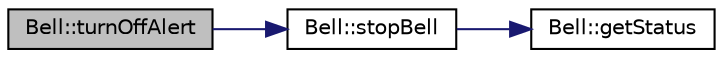 digraph "Bell::turnOffAlert"
{
  edge [fontname="Helvetica",fontsize="10",labelfontname="Helvetica",labelfontsize="10"];
  node [fontname="Helvetica",fontsize="10",shape=record];
  rankdir="LR";
  Node16 [label="Bell::turnOffAlert",height=0.2,width=0.4,color="black", fillcolor="grey75", style="filled", fontcolor="black"];
  Node16 -> Node17 [color="midnightblue",fontsize="10",style="solid",fontname="Helvetica"];
  Node17 [label="Bell::stopBell",height=0.2,width=0.4,color="black", fillcolor="white", style="filled",URL="$class_bell.html#a3368b98d3e37fc99f425c386976816dc",tooltip="Silenciar sirene. "];
  Node17 -> Node18 [color="midnightblue",fontsize="10",style="solid",fontname="Helvetica"];
  Node18 [label="Bell::getStatus",height=0.2,width=0.4,color="black", fillcolor="white", style="filled",URL="$class_bell.html#a207c4a826a1ea7fa264ed72ce2da4547",tooltip="Get the Status object. "];
}
